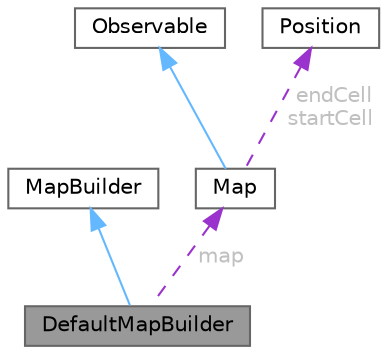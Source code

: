digraph "DefaultMapBuilder"
{
 // LATEX_PDF_SIZE
  bgcolor="transparent";
  edge [fontname=Helvetica,fontsize=10,labelfontname=Helvetica,labelfontsize=10];
  node [fontname=Helvetica,fontsize=10,shape=box,height=0.2,width=0.4];
  Node1 [id="Node000001",label="DefaultMapBuilder",height=0.2,width=0.4,color="gray40", fillcolor="grey60", style="filled", fontcolor="black",tooltip="DefaultMapBuilder class acts as Concrete Map Builder to implement the MapBuilder interface."];
  Node2 -> Node1 [id="edge1_Node000001_Node000002",dir="back",color="steelblue1",style="solid",tooltip=" "];
  Node2 [id="Node000002",label="MapBuilder",height=0.2,width=0.4,color="gray40", fillcolor="white", style="filled",URL="$class_map_builder.html",tooltip="MapBuilder abstract class to implement Builder pattern for Map class."];
  Node3 -> Node1 [id="edge2_Node000001_Node000003",dir="back",color="darkorchid3",style="dashed",tooltip=" ",label=" map",fontcolor="grey" ];
  Node3 [id="Node000003",label="Map",height=0.2,width=0.4,color="gray40", fillcolor="white", style="filled",URL="$class_map.html",tooltip="A class to represent a 2D grid map."];
  Node4 -> Node3 [id="edge3_Node000003_Node000004",dir="back",color="steelblue1",style="solid",tooltip=" "];
  Node4 [id="Node000004",label="Observable",height=0.2,width=0.4,color="gray40", fillcolor="white", style="filled",URL="$class_observable.html",tooltip="The Observable class represents an object that can be observed by multiple observers."];
  Node5 -> Node3 [id="edge4_Node000003_Node000005",dir="back",color="darkorchid3",style="dashed",tooltip=" ",label=" endCell\nstartCell",fontcolor="grey" ];
  Node5 [id="Node000005",label="Position",height=0.2,width=0.4,color="gray40", fillcolor="white", style="filled",URL="$struct_position.html",tooltip="A structure to represent a position in a 2D grid."];
}
